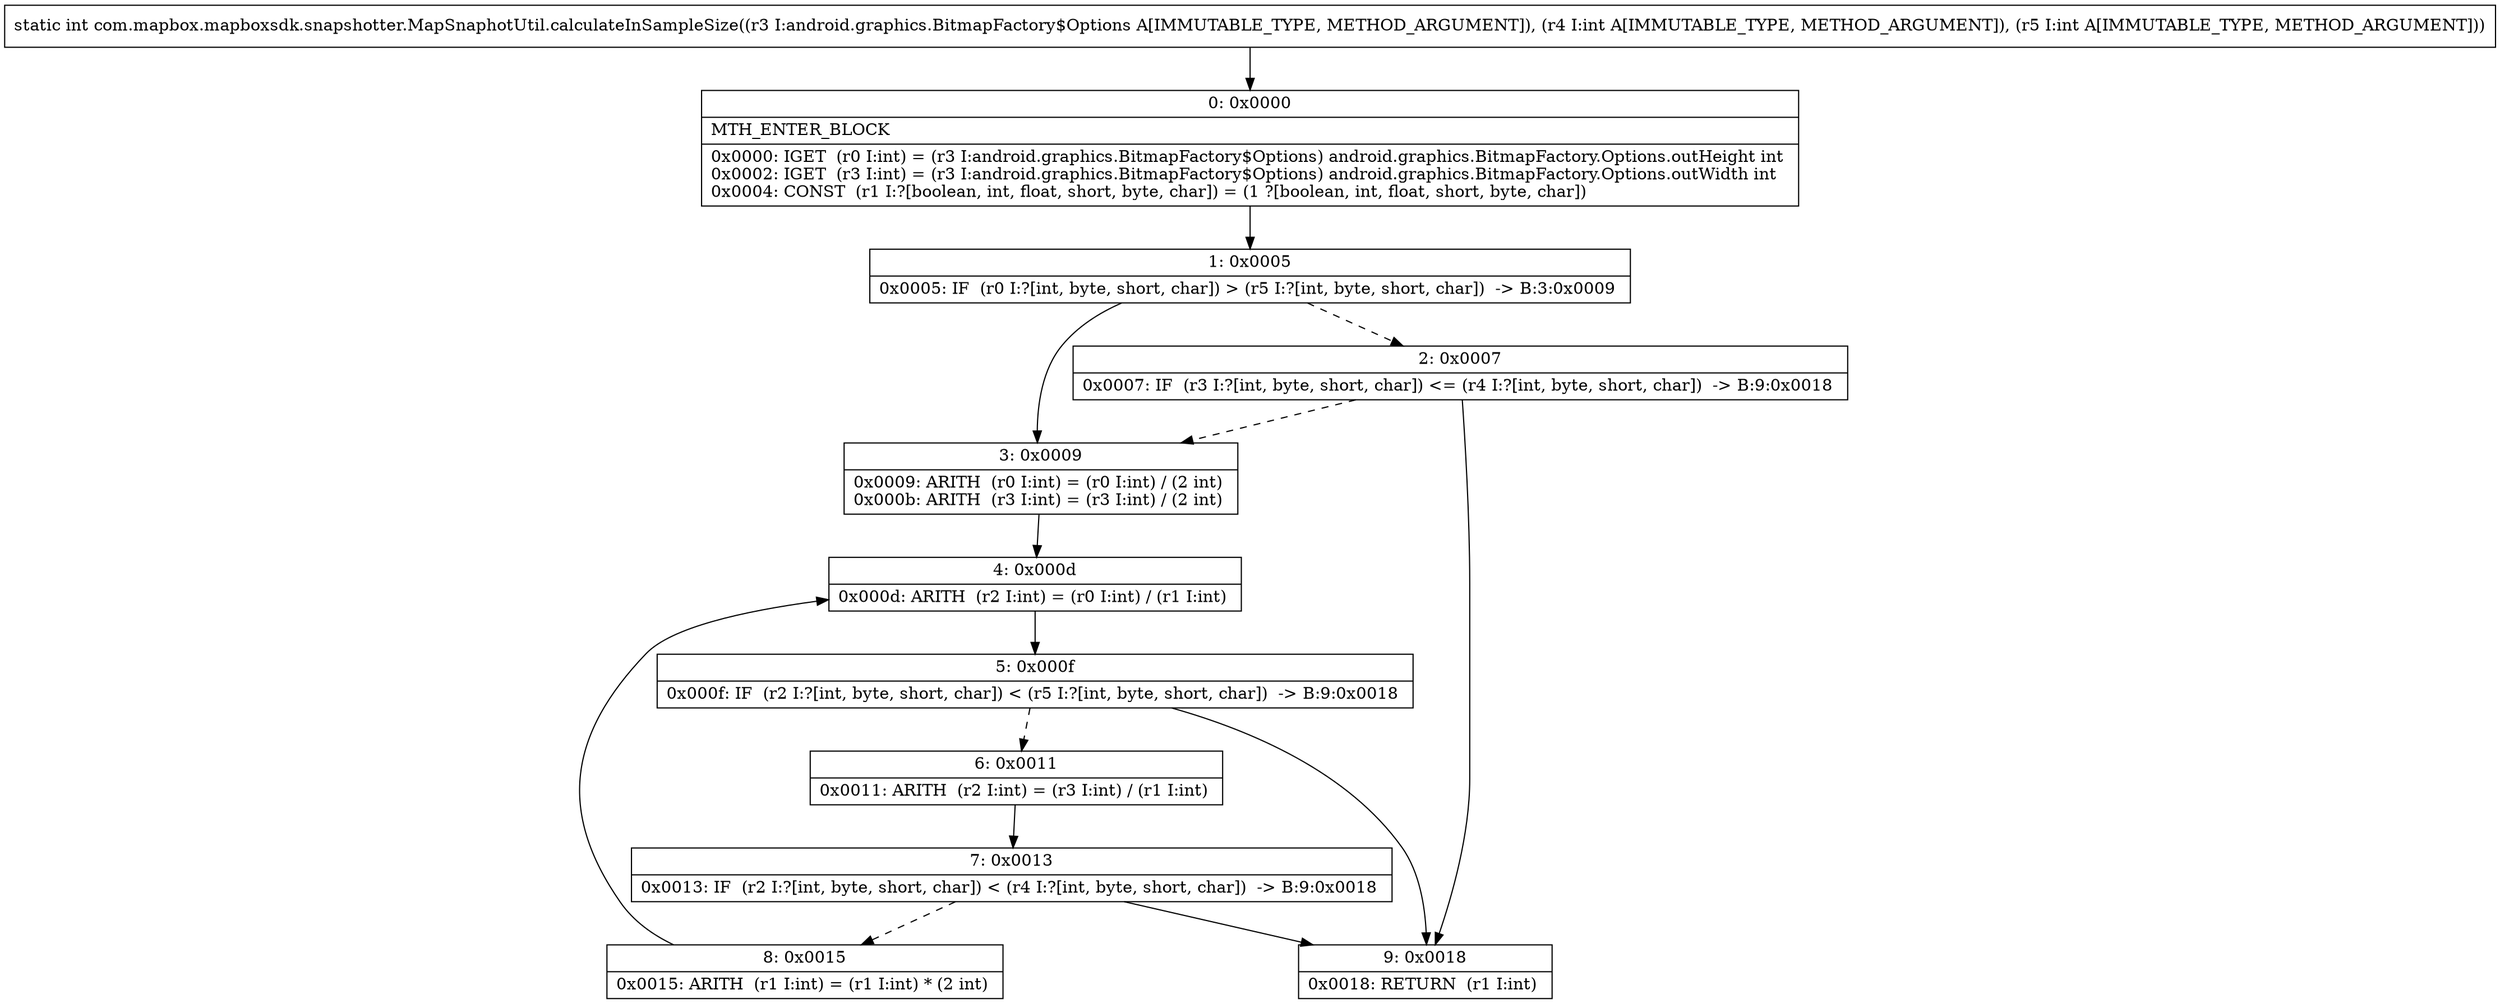 digraph "CFG forcom.mapbox.mapboxsdk.snapshotter.MapSnaphotUtil.calculateInSampleSize(Landroid\/graphics\/BitmapFactory$Options;II)I" {
Node_0 [shape=record,label="{0\:\ 0x0000|MTH_ENTER_BLOCK\l|0x0000: IGET  (r0 I:int) = (r3 I:android.graphics.BitmapFactory$Options) android.graphics.BitmapFactory.Options.outHeight int \l0x0002: IGET  (r3 I:int) = (r3 I:android.graphics.BitmapFactory$Options) android.graphics.BitmapFactory.Options.outWidth int \l0x0004: CONST  (r1 I:?[boolean, int, float, short, byte, char]) = (1 ?[boolean, int, float, short, byte, char]) \l}"];
Node_1 [shape=record,label="{1\:\ 0x0005|0x0005: IF  (r0 I:?[int, byte, short, char]) \> (r5 I:?[int, byte, short, char])  \-\> B:3:0x0009 \l}"];
Node_2 [shape=record,label="{2\:\ 0x0007|0x0007: IF  (r3 I:?[int, byte, short, char]) \<= (r4 I:?[int, byte, short, char])  \-\> B:9:0x0018 \l}"];
Node_3 [shape=record,label="{3\:\ 0x0009|0x0009: ARITH  (r0 I:int) = (r0 I:int) \/ (2 int) \l0x000b: ARITH  (r3 I:int) = (r3 I:int) \/ (2 int) \l}"];
Node_4 [shape=record,label="{4\:\ 0x000d|0x000d: ARITH  (r2 I:int) = (r0 I:int) \/ (r1 I:int) \l}"];
Node_5 [shape=record,label="{5\:\ 0x000f|0x000f: IF  (r2 I:?[int, byte, short, char]) \< (r5 I:?[int, byte, short, char])  \-\> B:9:0x0018 \l}"];
Node_6 [shape=record,label="{6\:\ 0x0011|0x0011: ARITH  (r2 I:int) = (r3 I:int) \/ (r1 I:int) \l}"];
Node_7 [shape=record,label="{7\:\ 0x0013|0x0013: IF  (r2 I:?[int, byte, short, char]) \< (r4 I:?[int, byte, short, char])  \-\> B:9:0x0018 \l}"];
Node_8 [shape=record,label="{8\:\ 0x0015|0x0015: ARITH  (r1 I:int) = (r1 I:int) * (2 int) \l}"];
Node_9 [shape=record,label="{9\:\ 0x0018|0x0018: RETURN  (r1 I:int) \l}"];
MethodNode[shape=record,label="{static int com.mapbox.mapboxsdk.snapshotter.MapSnaphotUtil.calculateInSampleSize((r3 I:android.graphics.BitmapFactory$Options A[IMMUTABLE_TYPE, METHOD_ARGUMENT]), (r4 I:int A[IMMUTABLE_TYPE, METHOD_ARGUMENT]), (r5 I:int A[IMMUTABLE_TYPE, METHOD_ARGUMENT])) }"];
MethodNode -> Node_0;
Node_0 -> Node_1;
Node_1 -> Node_2[style=dashed];
Node_1 -> Node_3;
Node_2 -> Node_3[style=dashed];
Node_2 -> Node_9;
Node_3 -> Node_4;
Node_4 -> Node_5;
Node_5 -> Node_6[style=dashed];
Node_5 -> Node_9;
Node_6 -> Node_7;
Node_7 -> Node_8[style=dashed];
Node_7 -> Node_9;
Node_8 -> Node_4;
}

